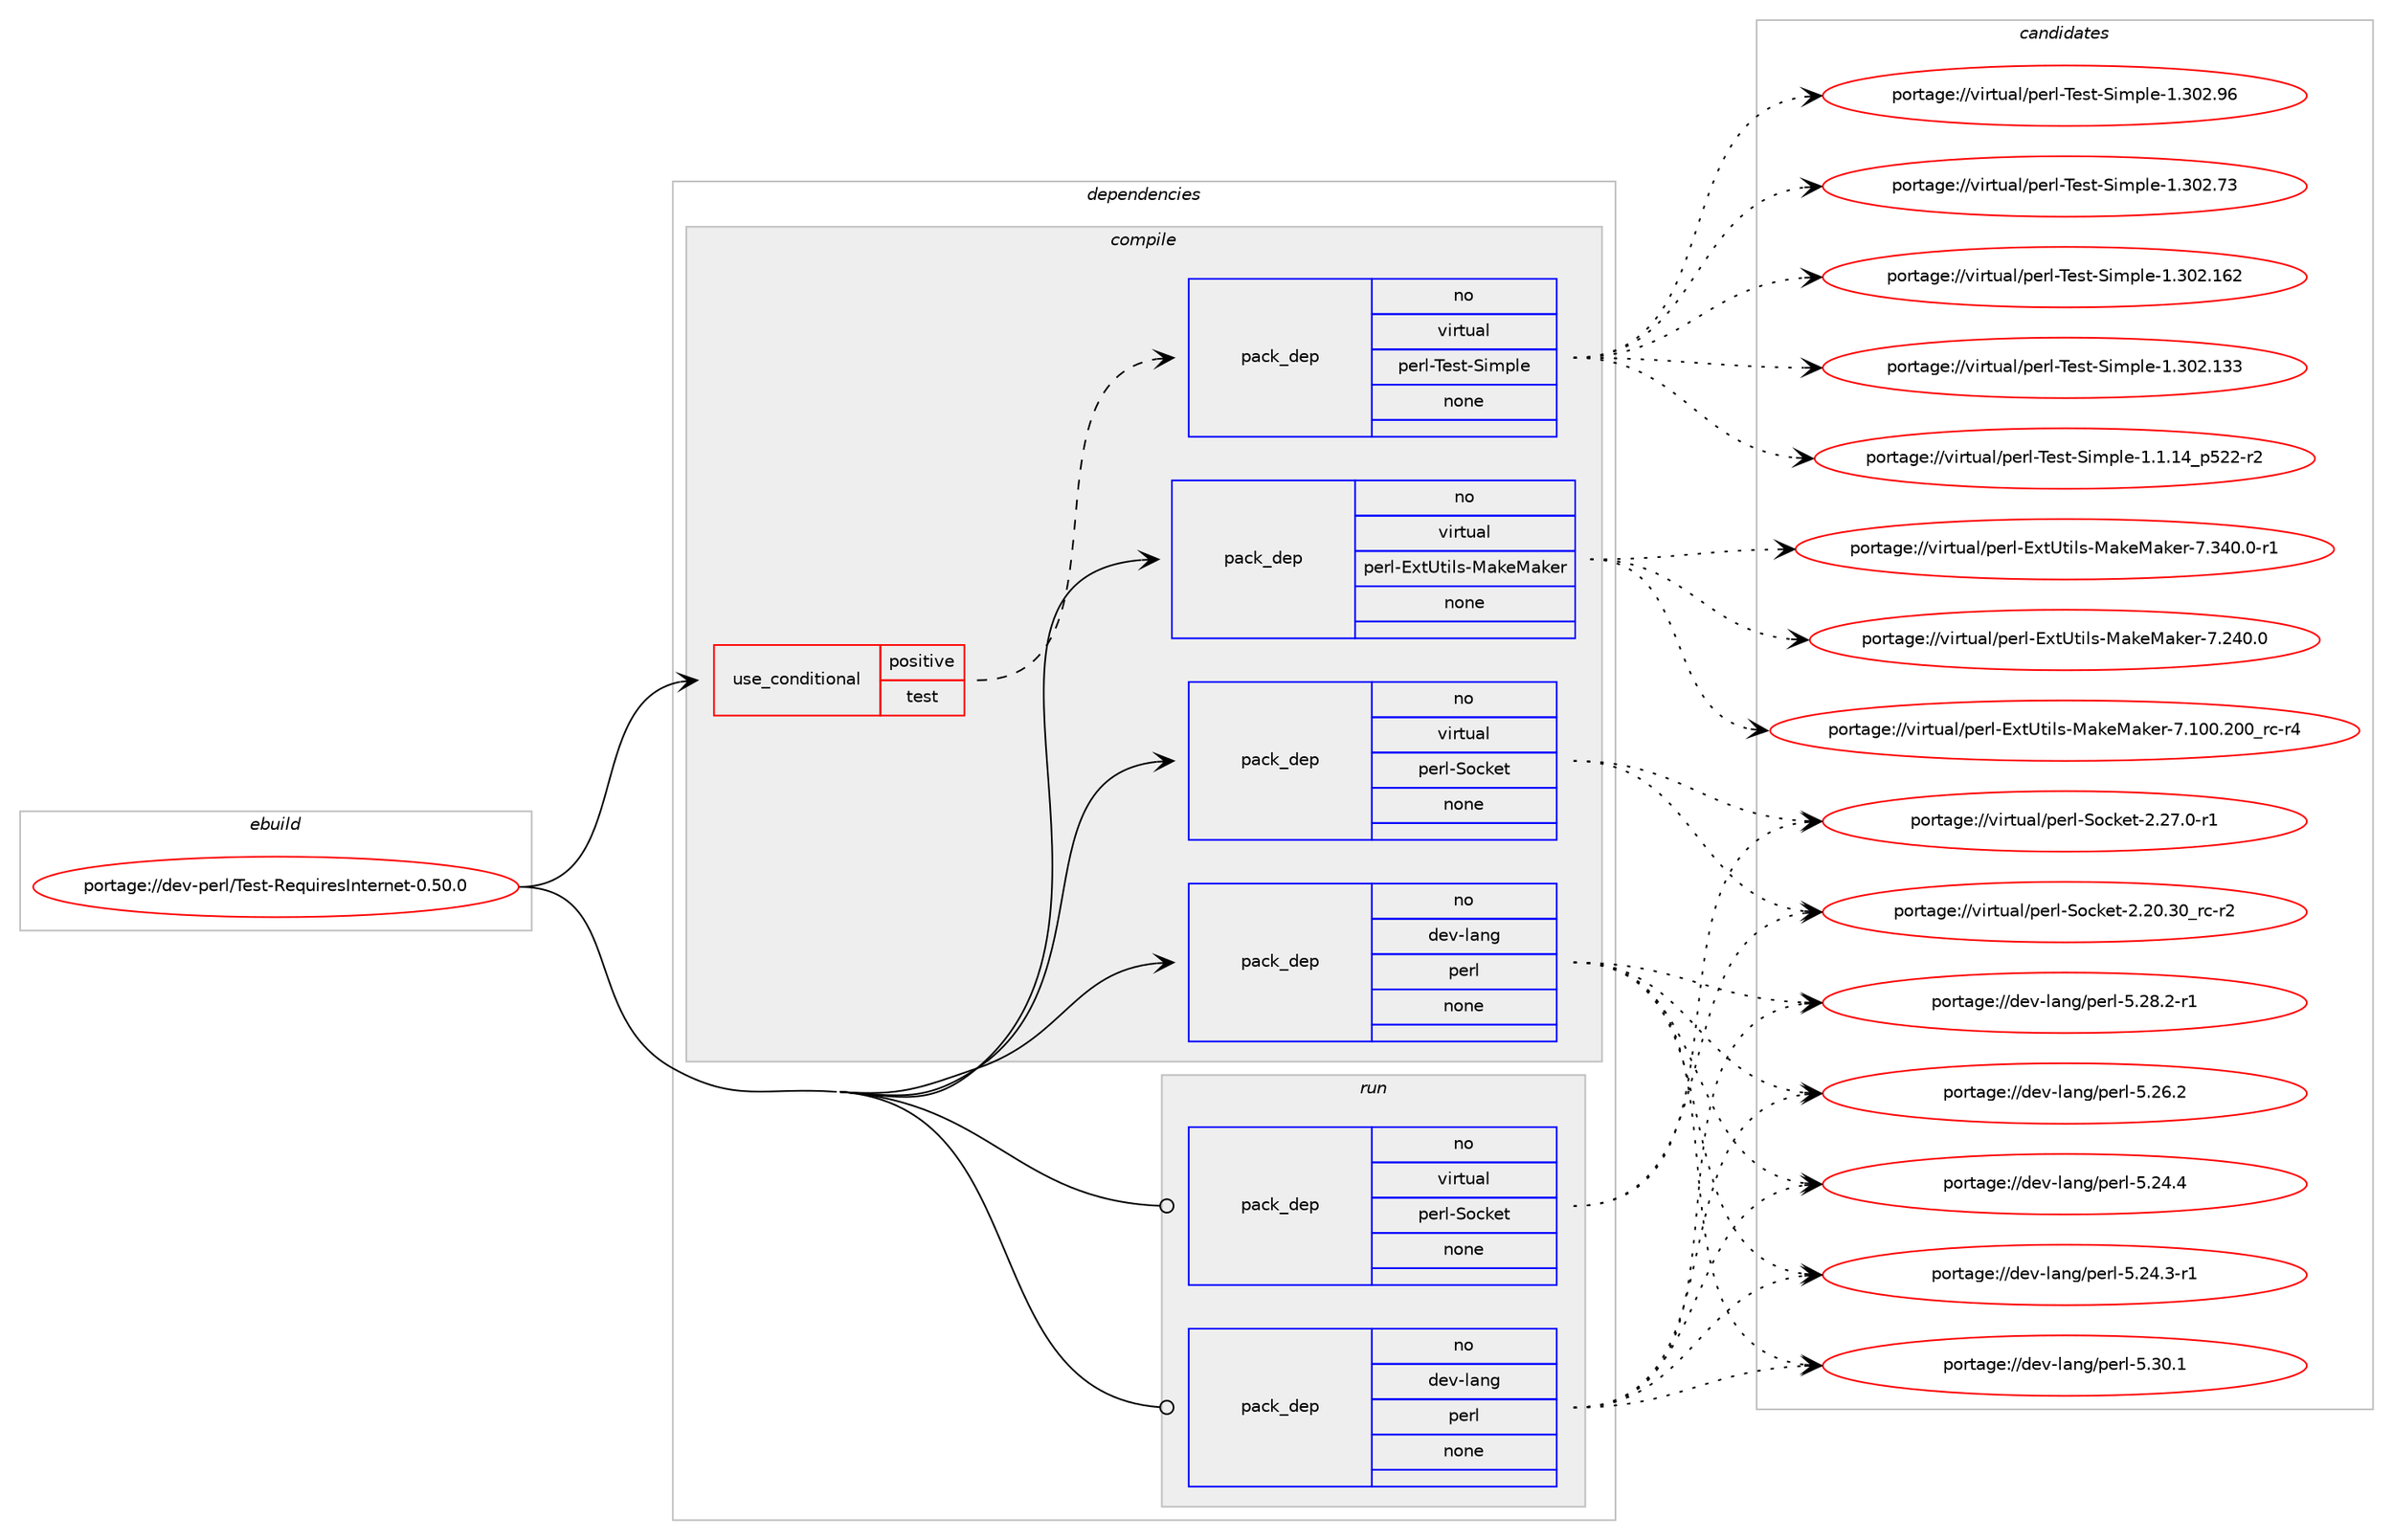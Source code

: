 digraph prolog {

# *************
# Graph options
# *************

newrank=true;
concentrate=true;
compound=true;
graph [rankdir=LR,fontname=Helvetica,fontsize=10,ranksep=1.5];#, ranksep=2.5, nodesep=0.2];
edge  [arrowhead=vee];
node  [fontname=Helvetica,fontsize=10];

# **********
# The ebuild
# **********

subgraph cluster_leftcol {
color=gray;
rank=same;
label=<<i>ebuild</i>>;
id [label="portage://dev-perl/Test-RequiresInternet-0.50.0", color=red, width=4, href="../dev-perl/Test-RequiresInternet-0.50.0.svg"];
}

# ****************
# The dependencies
# ****************

subgraph cluster_midcol {
color=gray;
label=<<i>dependencies</i>>;
subgraph cluster_compile {
fillcolor="#eeeeee";
style=filled;
label=<<i>compile</i>>;
subgraph cond121366 {
dependency481315 [label=<<TABLE BORDER="0" CELLBORDER="1" CELLSPACING="0" CELLPADDING="4"><TR><TD ROWSPAN="3" CELLPADDING="10">use_conditional</TD></TR><TR><TD>positive</TD></TR><TR><TD>test</TD></TR></TABLE>>, shape=none, color=red];
subgraph pack354889 {
dependency481316 [label=<<TABLE BORDER="0" CELLBORDER="1" CELLSPACING="0" CELLPADDING="4" WIDTH="220"><TR><TD ROWSPAN="6" CELLPADDING="30">pack_dep</TD></TR><TR><TD WIDTH="110">no</TD></TR><TR><TD>virtual</TD></TR><TR><TD>perl-Test-Simple</TD></TR><TR><TD>none</TD></TR><TR><TD></TD></TR></TABLE>>, shape=none, color=blue];
}
dependency481315:e -> dependency481316:w [weight=20,style="dashed",arrowhead="vee"];
}
id:e -> dependency481315:w [weight=20,style="solid",arrowhead="vee"];
subgraph pack354890 {
dependency481317 [label=<<TABLE BORDER="0" CELLBORDER="1" CELLSPACING="0" CELLPADDING="4" WIDTH="220"><TR><TD ROWSPAN="6" CELLPADDING="30">pack_dep</TD></TR><TR><TD WIDTH="110">no</TD></TR><TR><TD>dev-lang</TD></TR><TR><TD>perl</TD></TR><TR><TD>none</TD></TR><TR><TD></TD></TR></TABLE>>, shape=none, color=blue];
}
id:e -> dependency481317:w [weight=20,style="solid",arrowhead="vee"];
subgraph pack354891 {
dependency481318 [label=<<TABLE BORDER="0" CELLBORDER="1" CELLSPACING="0" CELLPADDING="4" WIDTH="220"><TR><TD ROWSPAN="6" CELLPADDING="30">pack_dep</TD></TR><TR><TD WIDTH="110">no</TD></TR><TR><TD>virtual</TD></TR><TR><TD>perl-ExtUtils-MakeMaker</TD></TR><TR><TD>none</TD></TR><TR><TD></TD></TR></TABLE>>, shape=none, color=blue];
}
id:e -> dependency481318:w [weight=20,style="solid",arrowhead="vee"];
subgraph pack354892 {
dependency481319 [label=<<TABLE BORDER="0" CELLBORDER="1" CELLSPACING="0" CELLPADDING="4" WIDTH="220"><TR><TD ROWSPAN="6" CELLPADDING="30">pack_dep</TD></TR><TR><TD WIDTH="110">no</TD></TR><TR><TD>virtual</TD></TR><TR><TD>perl-Socket</TD></TR><TR><TD>none</TD></TR><TR><TD></TD></TR></TABLE>>, shape=none, color=blue];
}
id:e -> dependency481319:w [weight=20,style="solid",arrowhead="vee"];
}
subgraph cluster_compileandrun {
fillcolor="#eeeeee";
style=filled;
label=<<i>compile and run</i>>;
}
subgraph cluster_run {
fillcolor="#eeeeee";
style=filled;
label=<<i>run</i>>;
subgraph pack354893 {
dependency481320 [label=<<TABLE BORDER="0" CELLBORDER="1" CELLSPACING="0" CELLPADDING="4" WIDTH="220"><TR><TD ROWSPAN="6" CELLPADDING="30">pack_dep</TD></TR><TR><TD WIDTH="110">no</TD></TR><TR><TD>dev-lang</TD></TR><TR><TD>perl</TD></TR><TR><TD>none</TD></TR><TR><TD></TD></TR></TABLE>>, shape=none, color=blue];
}
id:e -> dependency481320:w [weight=20,style="solid",arrowhead="odot"];
subgraph pack354894 {
dependency481321 [label=<<TABLE BORDER="0" CELLBORDER="1" CELLSPACING="0" CELLPADDING="4" WIDTH="220"><TR><TD ROWSPAN="6" CELLPADDING="30">pack_dep</TD></TR><TR><TD WIDTH="110">no</TD></TR><TR><TD>virtual</TD></TR><TR><TD>perl-Socket</TD></TR><TR><TD>none</TD></TR><TR><TD></TD></TR></TABLE>>, shape=none, color=blue];
}
id:e -> dependency481321:w [weight=20,style="solid",arrowhead="odot"];
}
}

# **************
# The candidates
# **************

subgraph cluster_choices {
rank=same;
color=gray;
label=<<i>candidates</i>>;

subgraph choice354889 {
color=black;
nodesep=1;
choice118105114116117971084711210111410845841011151164583105109112108101454946514850465754 [label="portage://virtual/perl-Test-Simple-1.302.96", color=red, width=4,href="../virtual/perl-Test-Simple-1.302.96.svg"];
choice118105114116117971084711210111410845841011151164583105109112108101454946514850465551 [label="portage://virtual/perl-Test-Simple-1.302.73", color=red, width=4,href="../virtual/perl-Test-Simple-1.302.73.svg"];
choice11810511411611797108471121011141084584101115116458310510911210810145494651485046495450 [label="portage://virtual/perl-Test-Simple-1.302.162", color=red, width=4,href="../virtual/perl-Test-Simple-1.302.162.svg"];
choice11810511411611797108471121011141084584101115116458310510911210810145494651485046495151 [label="portage://virtual/perl-Test-Simple-1.302.133", color=red, width=4,href="../virtual/perl-Test-Simple-1.302.133.svg"];
choice11810511411611797108471121011141084584101115116458310510911210810145494649464952951125350504511450 [label="portage://virtual/perl-Test-Simple-1.1.14_p522-r2", color=red, width=4,href="../virtual/perl-Test-Simple-1.1.14_p522-r2.svg"];
dependency481316:e -> choice118105114116117971084711210111410845841011151164583105109112108101454946514850465754:w [style=dotted,weight="100"];
dependency481316:e -> choice118105114116117971084711210111410845841011151164583105109112108101454946514850465551:w [style=dotted,weight="100"];
dependency481316:e -> choice11810511411611797108471121011141084584101115116458310510911210810145494651485046495450:w [style=dotted,weight="100"];
dependency481316:e -> choice11810511411611797108471121011141084584101115116458310510911210810145494651485046495151:w [style=dotted,weight="100"];
dependency481316:e -> choice11810511411611797108471121011141084584101115116458310510911210810145494649464952951125350504511450:w [style=dotted,weight="100"];
}
subgraph choice354890 {
color=black;
nodesep=1;
choice10010111845108971101034711210111410845534651484649 [label="portage://dev-lang/perl-5.30.1", color=red, width=4,href="../dev-lang/perl-5.30.1.svg"];
choice100101118451089711010347112101114108455346505646504511449 [label="portage://dev-lang/perl-5.28.2-r1", color=red, width=4,href="../dev-lang/perl-5.28.2-r1.svg"];
choice10010111845108971101034711210111410845534650544650 [label="portage://dev-lang/perl-5.26.2", color=red, width=4,href="../dev-lang/perl-5.26.2.svg"];
choice10010111845108971101034711210111410845534650524652 [label="portage://dev-lang/perl-5.24.4", color=red, width=4,href="../dev-lang/perl-5.24.4.svg"];
choice100101118451089711010347112101114108455346505246514511449 [label="portage://dev-lang/perl-5.24.3-r1", color=red, width=4,href="../dev-lang/perl-5.24.3-r1.svg"];
dependency481317:e -> choice10010111845108971101034711210111410845534651484649:w [style=dotted,weight="100"];
dependency481317:e -> choice100101118451089711010347112101114108455346505646504511449:w [style=dotted,weight="100"];
dependency481317:e -> choice10010111845108971101034711210111410845534650544650:w [style=dotted,weight="100"];
dependency481317:e -> choice10010111845108971101034711210111410845534650524652:w [style=dotted,weight="100"];
dependency481317:e -> choice100101118451089711010347112101114108455346505246514511449:w [style=dotted,weight="100"];
}
subgraph choice354891 {
color=black;
nodesep=1;
choice1181051141161179710847112101114108456912011685116105108115457797107101779710710111445554651524846484511449 [label="portage://virtual/perl-ExtUtils-MakeMaker-7.340.0-r1", color=red, width=4,href="../virtual/perl-ExtUtils-MakeMaker-7.340.0-r1.svg"];
choice118105114116117971084711210111410845691201168511610510811545779710710177971071011144555465052484648 [label="portage://virtual/perl-ExtUtils-MakeMaker-7.240.0", color=red, width=4,href="../virtual/perl-ExtUtils-MakeMaker-7.240.0.svg"];
choice118105114116117971084711210111410845691201168511610510811545779710710177971071011144555464948484650484895114994511452 [label="portage://virtual/perl-ExtUtils-MakeMaker-7.100.200_rc-r4", color=red, width=4,href="../virtual/perl-ExtUtils-MakeMaker-7.100.200_rc-r4.svg"];
dependency481318:e -> choice1181051141161179710847112101114108456912011685116105108115457797107101779710710111445554651524846484511449:w [style=dotted,weight="100"];
dependency481318:e -> choice118105114116117971084711210111410845691201168511610510811545779710710177971071011144555465052484648:w [style=dotted,weight="100"];
dependency481318:e -> choice118105114116117971084711210111410845691201168511610510811545779710710177971071011144555464948484650484895114994511452:w [style=dotted,weight="100"];
}
subgraph choice354892 {
color=black;
nodesep=1;
choice1181051141161179710847112101114108458311199107101116455046505546484511449 [label="portage://virtual/perl-Socket-2.27.0-r1", color=red, width=4,href="../virtual/perl-Socket-2.27.0-r1.svg"];
choice1181051141161179710847112101114108458311199107101116455046504846514895114994511450 [label="portage://virtual/perl-Socket-2.20.30_rc-r2", color=red, width=4,href="../virtual/perl-Socket-2.20.30_rc-r2.svg"];
dependency481319:e -> choice1181051141161179710847112101114108458311199107101116455046505546484511449:w [style=dotted,weight="100"];
dependency481319:e -> choice1181051141161179710847112101114108458311199107101116455046504846514895114994511450:w [style=dotted,weight="100"];
}
subgraph choice354893 {
color=black;
nodesep=1;
choice10010111845108971101034711210111410845534651484649 [label="portage://dev-lang/perl-5.30.1", color=red, width=4,href="../dev-lang/perl-5.30.1.svg"];
choice100101118451089711010347112101114108455346505646504511449 [label="portage://dev-lang/perl-5.28.2-r1", color=red, width=4,href="../dev-lang/perl-5.28.2-r1.svg"];
choice10010111845108971101034711210111410845534650544650 [label="portage://dev-lang/perl-5.26.2", color=red, width=4,href="../dev-lang/perl-5.26.2.svg"];
choice10010111845108971101034711210111410845534650524652 [label="portage://dev-lang/perl-5.24.4", color=red, width=4,href="../dev-lang/perl-5.24.4.svg"];
choice100101118451089711010347112101114108455346505246514511449 [label="portage://dev-lang/perl-5.24.3-r1", color=red, width=4,href="../dev-lang/perl-5.24.3-r1.svg"];
dependency481320:e -> choice10010111845108971101034711210111410845534651484649:w [style=dotted,weight="100"];
dependency481320:e -> choice100101118451089711010347112101114108455346505646504511449:w [style=dotted,weight="100"];
dependency481320:e -> choice10010111845108971101034711210111410845534650544650:w [style=dotted,weight="100"];
dependency481320:e -> choice10010111845108971101034711210111410845534650524652:w [style=dotted,weight="100"];
dependency481320:e -> choice100101118451089711010347112101114108455346505246514511449:w [style=dotted,weight="100"];
}
subgraph choice354894 {
color=black;
nodesep=1;
choice1181051141161179710847112101114108458311199107101116455046505546484511449 [label="portage://virtual/perl-Socket-2.27.0-r1", color=red, width=4,href="../virtual/perl-Socket-2.27.0-r1.svg"];
choice1181051141161179710847112101114108458311199107101116455046504846514895114994511450 [label="portage://virtual/perl-Socket-2.20.30_rc-r2", color=red, width=4,href="../virtual/perl-Socket-2.20.30_rc-r2.svg"];
dependency481321:e -> choice1181051141161179710847112101114108458311199107101116455046505546484511449:w [style=dotted,weight="100"];
dependency481321:e -> choice1181051141161179710847112101114108458311199107101116455046504846514895114994511450:w [style=dotted,weight="100"];
}
}

}
